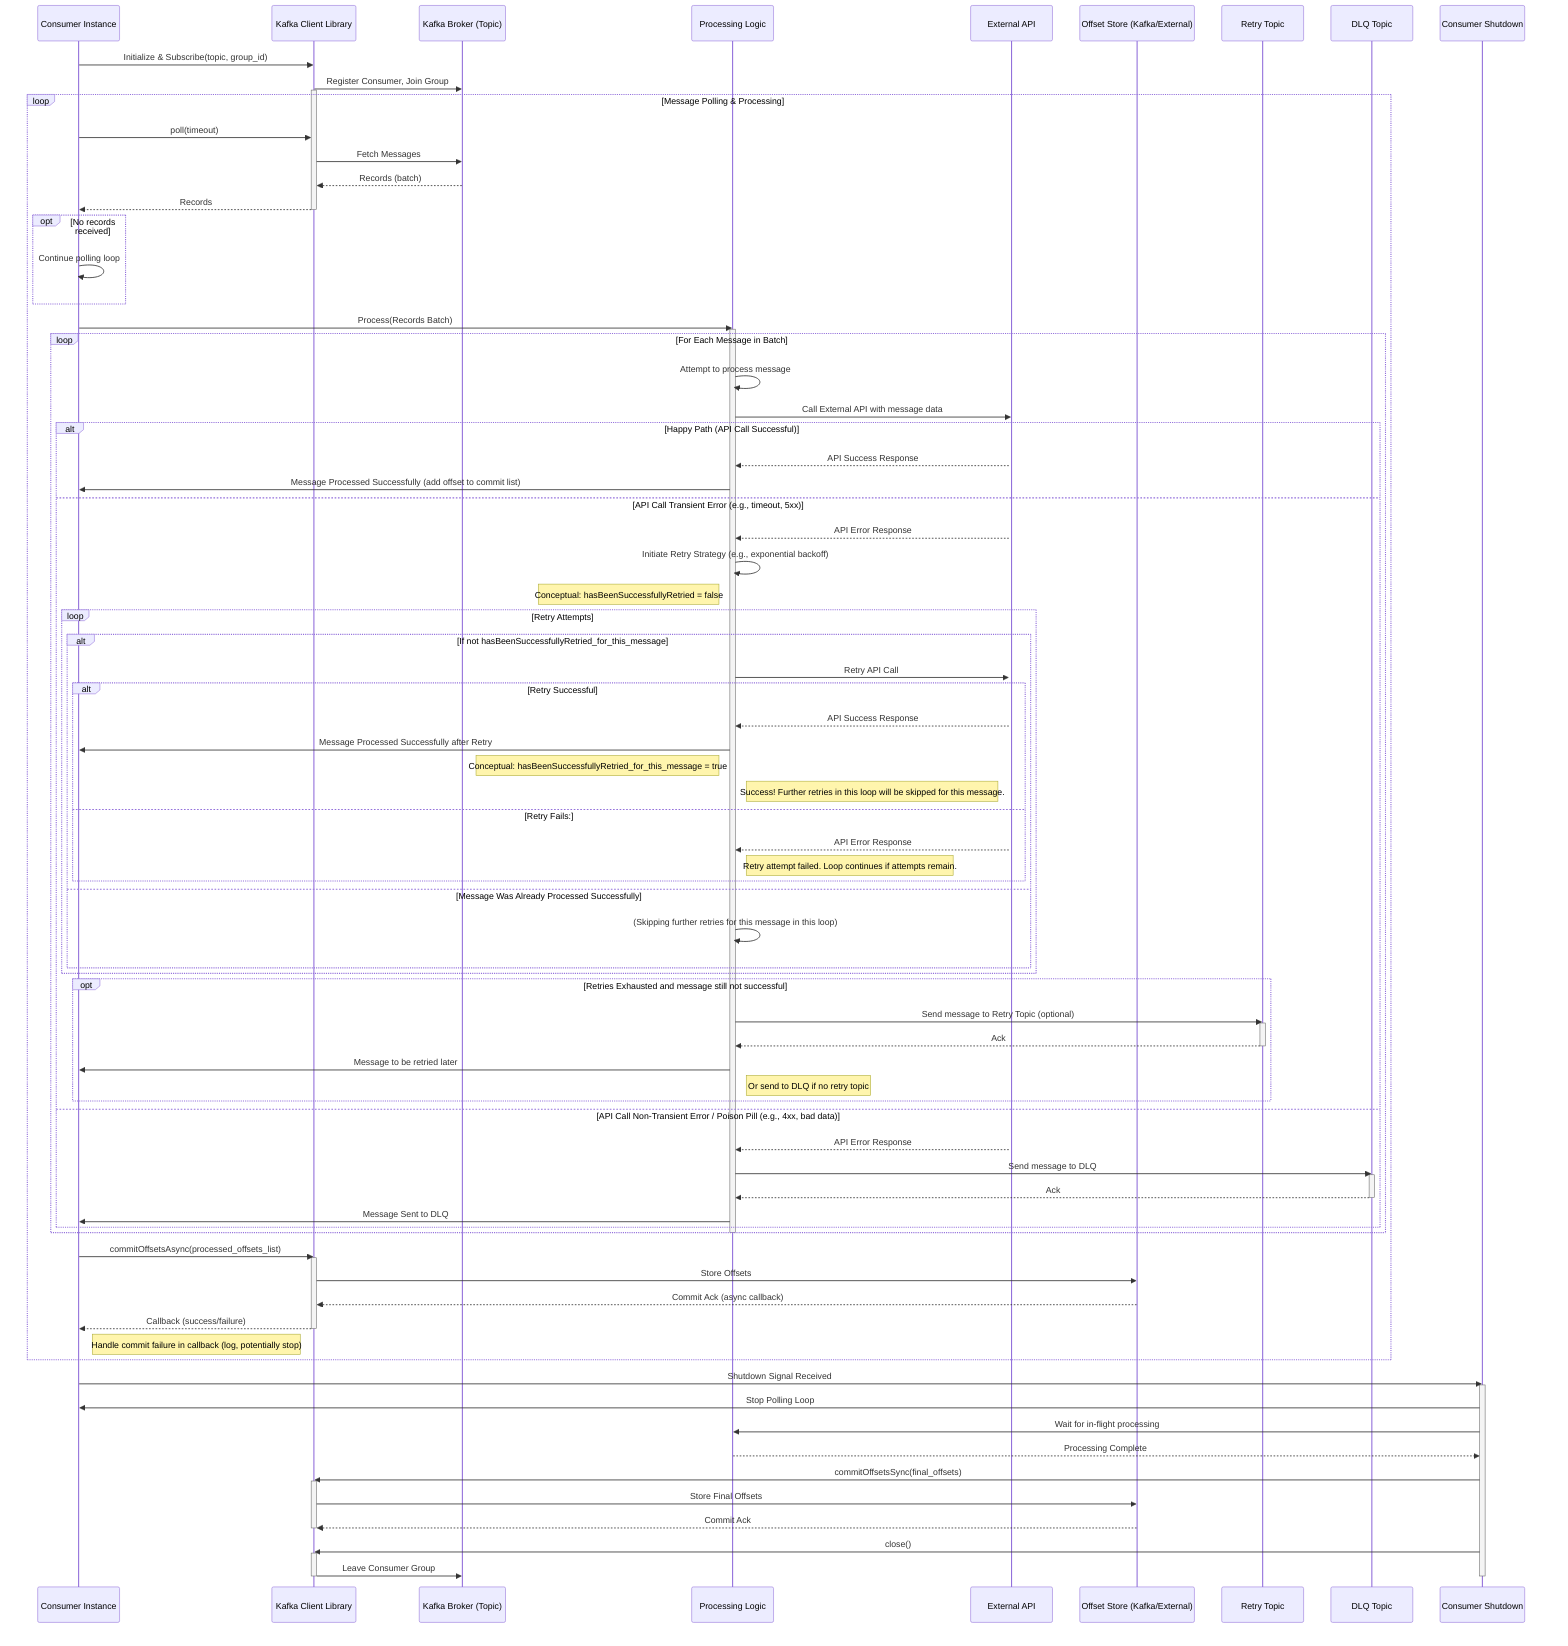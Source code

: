 sequenceDiagram
    participant CI as Consumer Instance
    participant KCL as Kafka Client Library
    participant KB as Kafka Broker (Topic)
    participant PL as Processing Logic
    participant ExtAPI as External API
    participant OS as Offset Store (Kafka/External)
    participant RT as Retry Topic
    participant DLQT as DLQ Topic

    CI->>KCL: Initialize & Subscribe(topic, group_id)
    KCL->>KB: Register Consumer, Join Group
    activate KCL

    loop Message Polling & Processing
        CI->>KCL: poll(timeout)
        KCL->>KB: Fetch Messages
        KB-->>KCL: Records (batch)
        KCL-->>CI: Records
        deactivate KCL

        opt No records received
            CI->>CI: Continue polling loop
        end

        CI->>PL: Process(Records Batch)
        activate PL

        loop For Each Message in Batch
            PL->>PL: Attempt to process message
            PL->>ExtAPI: Call External API with message data

            alt Happy Path (API Call Successful)
                activate ExtAPI
                ExtAPI-->>PL: API Success Response
                %% deactivate ExtAPI removed based on hypothesis
                PL->>CI: Message Processed Successfully (add offset to commit list)
            else API Call Transient Error (e.g., timeout, 5xx)
                activate ExtAPI
                ExtAPI-->>PL: API Error Response
                %% deactivate ExtAPI removed based on hypothesis
                PL->>PL: Initiate Retry Strategy (e.g., exponential backoff)
                note left of PL: Conceptual: hasBeenSuccessfullyRetried = false

                loop Retry Attempts
                    alt If not hasBeenSuccessfullyRetried_for_this_message
                        PL->>ExtAPI: Retry API Call
                        activate ExtAPI
                        alt Retry Successful
                            ExtAPI-->>PL: API Success Response
                            %% deactivate ExtAPI removed based on hypothesis
                            PL->>CI: Message Processed Successfully after Retry
                            note left of PL: Conceptual: hasBeenSuccessfullyRetried_for_this_message = true
                            note right of PL: Success! Further retries in this loop will be skipped for this message.
                        else Retry Fails:
                            ExtAPI-->>PL: API Error Response
                            %% deactivate ExtAPI removed based on hypothesis
                            note right of PL: Retry attempt failed. Loop continues if attempts remain.
                        end
                    else Message Was Already Processed Successfully
                        PL->>PL: (Skipping further retries for this message in this loop)
                    end
                end

                opt Retries Exhausted and message still not successful
                    PL->>RT: Send message to Retry Topic (optional)
                    activate RT
                    RT-->>PL: Ack
                    deactivate RT
                    PL->>CI: Message to be retried later
                    note right of PL: Or send to DLQ if no retry topic
                end
            else API Call Non-Transient Error / Poison Pill (e.g., 4xx, bad data)
                activate ExtAPI
                ExtAPI-->>PL: API Error Response
                %% deactivate ExtAPI removed based on hypothesis
                PL->>DLQT: Send message to DLQ
                activate DLQT
                DLQT-->>PL: Ack
                deactivate DLQT
                PL->>CI: Message Sent to DLQ
            end
        end
        deactivate PL

        CI->>KCL: commitOffsetsAsync(processed_offsets_list)
        activate KCL
        KCL->>OS: Store Offsets
        OS-->>KCL: Commit Ack (async callback)
        KCL-->>CI: Callback (success/failure)
        deactivate KCL
        note right of CI: Handle commit failure in callback (log, potentially stop)
    end

    participant CS as Consumer Shutdown
    CI->>CS: Shutdown Signal Received
    activate CS
    CS->>CI: Stop Polling Loop
    CS->>PL: Wait for in-flight processing
    PL-->>CS: Processing Complete
    CS->>KCL: commitOffsetsSync(final_offsets)
    activate KCL
    KCL->>OS: Store Final Offsets
    OS-->>KCL: Commit Ack
    deactivate KCL
    CS->>KCL: close()
    activate KCL
    KCL->>KB: Leave Consumer Group
    deactivate KCL
    deactivate CS